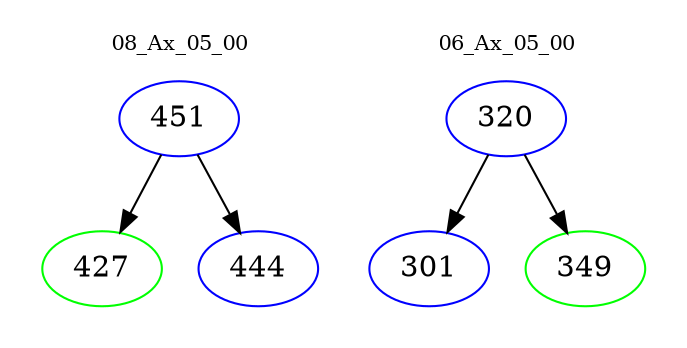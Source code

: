 digraph{
subgraph cluster_0 {
color = white
label = "08_Ax_05_00";
fontsize=10;
T0_451 [label="451", color="blue"]
T0_451 -> T0_427 [color="black"]
T0_427 [label="427", color="green"]
T0_451 -> T0_444 [color="black"]
T0_444 [label="444", color="blue"]
}
subgraph cluster_1 {
color = white
label = "06_Ax_05_00";
fontsize=10;
T1_320 [label="320", color="blue"]
T1_320 -> T1_301 [color="black"]
T1_301 [label="301", color="blue"]
T1_320 -> T1_349 [color="black"]
T1_349 [label="349", color="green"]
}
}
